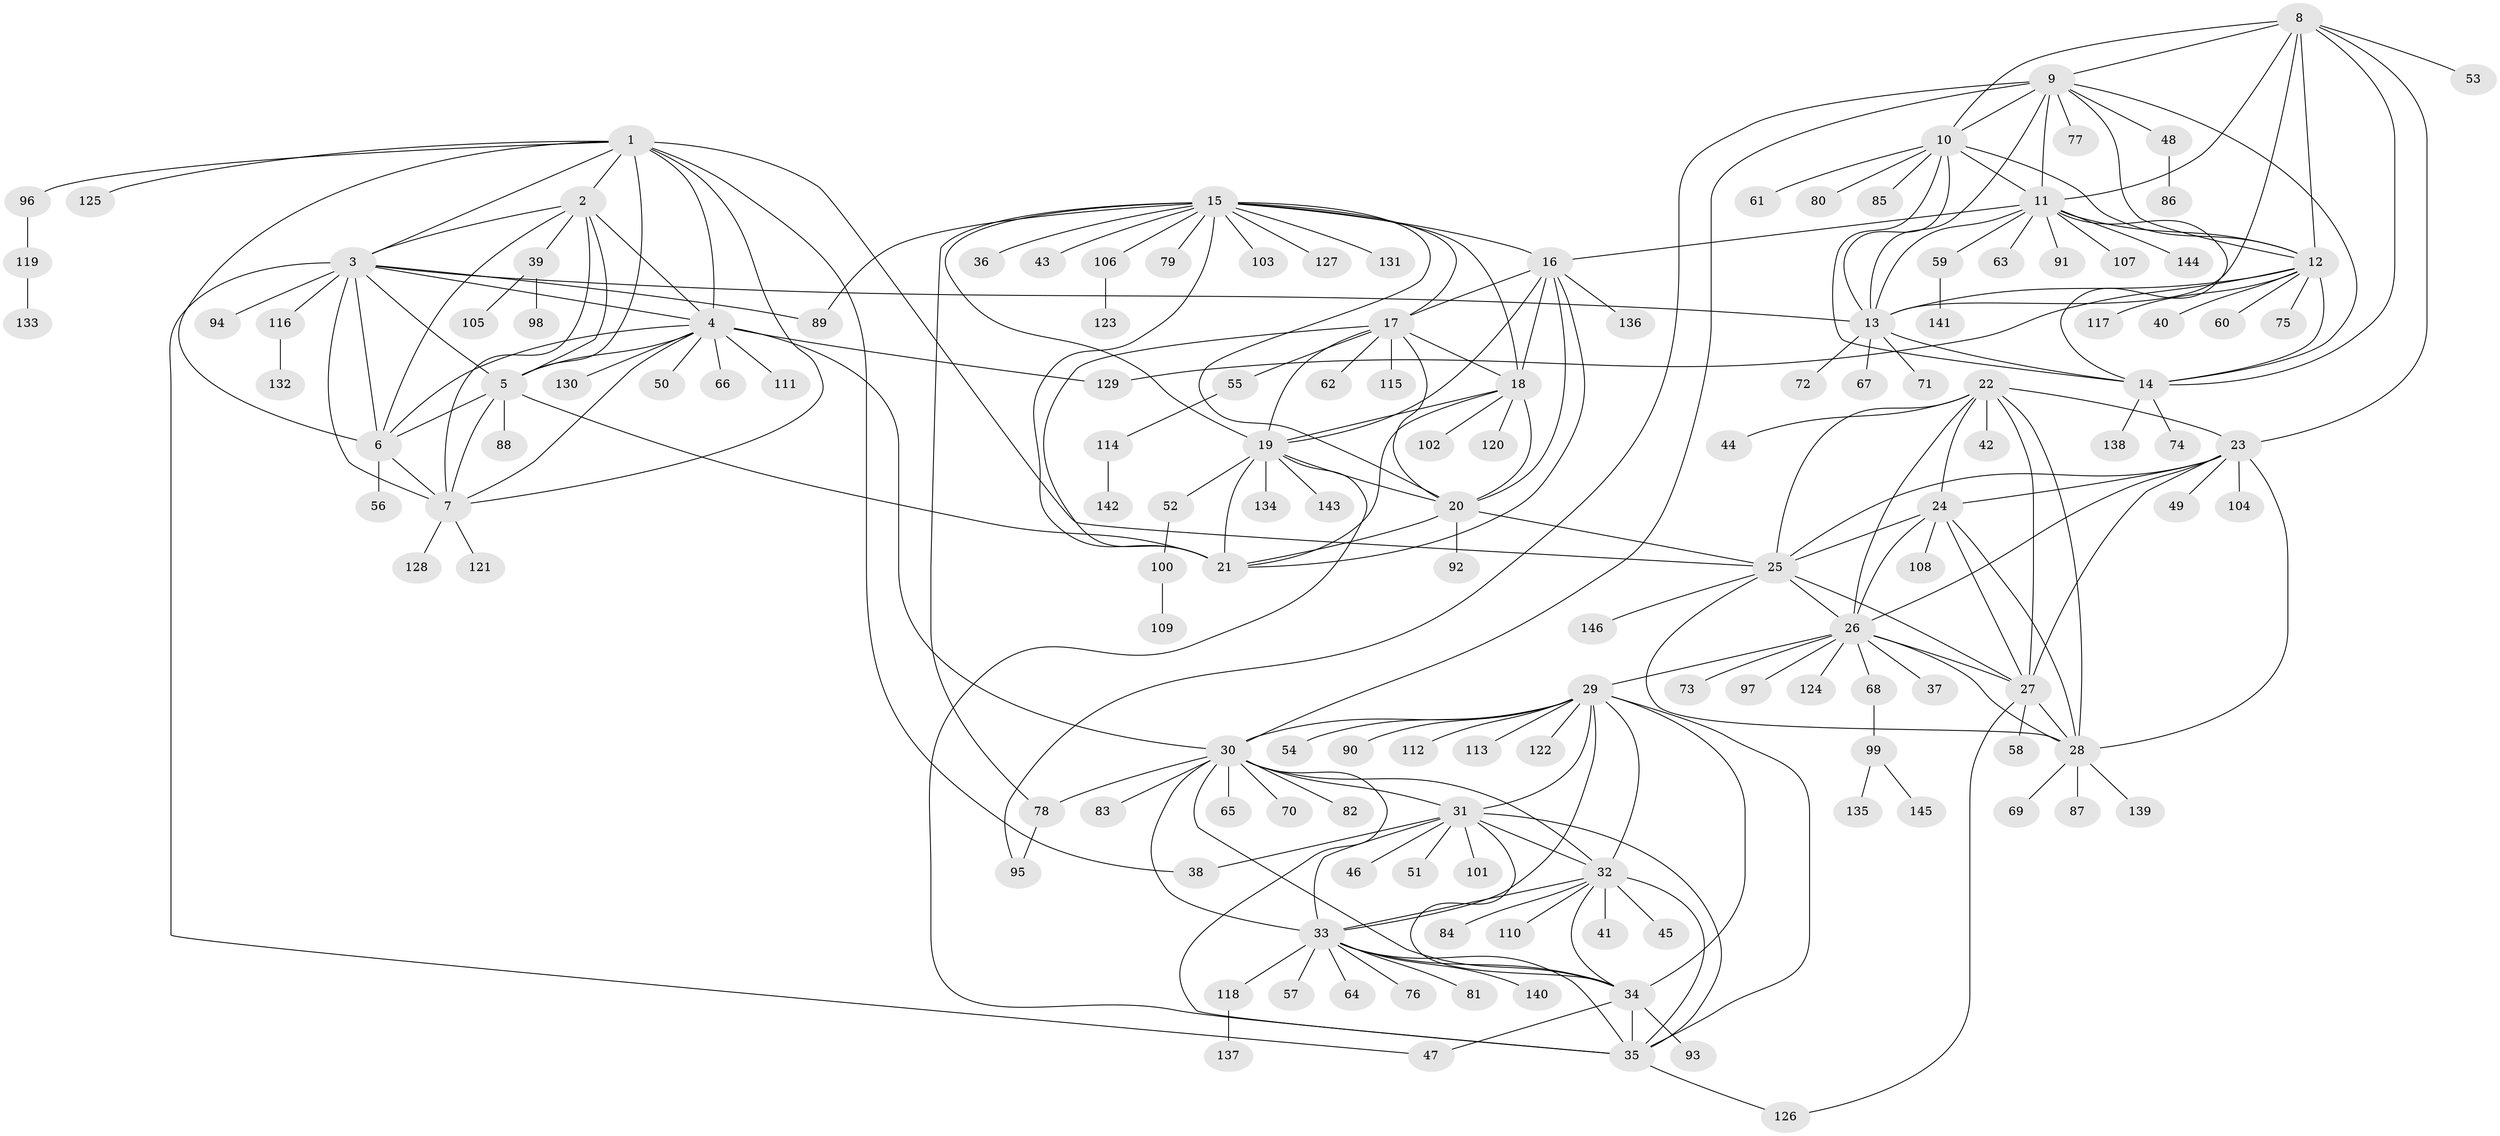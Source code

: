 // Generated by graph-tools (version 1.1) at 2025/15/03/09/25 04:15:53]
// undirected, 146 vertices, 233 edges
graph export_dot {
graph [start="1"]
  node [color=gray90,style=filled];
  1;
  2;
  3;
  4;
  5;
  6;
  7;
  8;
  9;
  10;
  11;
  12;
  13;
  14;
  15;
  16;
  17;
  18;
  19;
  20;
  21;
  22;
  23;
  24;
  25;
  26;
  27;
  28;
  29;
  30;
  31;
  32;
  33;
  34;
  35;
  36;
  37;
  38;
  39;
  40;
  41;
  42;
  43;
  44;
  45;
  46;
  47;
  48;
  49;
  50;
  51;
  52;
  53;
  54;
  55;
  56;
  57;
  58;
  59;
  60;
  61;
  62;
  63;
  64;
  65;
  66;
  67;
  68;
  69;
  70;
  71;
  72;
  73;
  74;
  75;
  76;
  77;
  78;
  79;
  80;
  81;
  82;
  83;
  84;
  85;
  86;
  87;
  88;
  89;
  90;
  91;
  92;
  93;
  94;
  95;
  96;
  97;
  98;
  99;
  100;
  101;
  102;
  103;
  104;
  105;
  106;
  107;
  108;
  109;
  110;
  111;
  112;
  113;
  114;
  115;
  116;
  117;
  118;
  119;
  120;
  121;
  122;
  123;
  124;
  125;
  126;
  127;
  128;
  129;
  130;
  131;
  132;
  133;
  134;
  135;
  136;
  137;
  138;
  139;
  140;
  141;
  142;
  143;
  144;
  145;
  146;
  1 -- 2;
  1 -- 3;
  1 -- 4;
  1 -- 5;
  1 -- 6;
  1 -- 7;
  1 -- 25;
  1 -- 38;
  1 -- 96;
  1 -- 125;
  2 -- 3;
  2 -- 4;
  2 -- 5;
  2 -- 6;
  2 -- 7;
  2 -- 39;
  3 -- 4;
  3 -- 5;
  3 -- 6;
  3 -- 7;
  3 -- 13;
  3 -- 47;
  3 -- 89;
  3 -- 94;
  3 -- 116;
  4 -- 5;
  4 -- 6;
  4 -- 7;
  4 -- 30;
  4 -- 50;
  4 -- 66;
  4 -- 111;
  4 -- 129;
  4 -- 130;
  5 -- 6;
  5 -- 7;
  5 -- 21;
  5 -- 88;
  6 -- 7;
  6 -- 56;
  7 -- 121;
  7 -- 128;
  8 -- 9;
  8 -- 10;
  8 -- 11;
  8 -- 12;
  8 -- 13;
  8 -- 14;
  8 -- 23;
  8 -- 53;
  9 -- 10;
  9 -- 11;
  9 -- 12;
  9 -- 13;
  9 -- 14;
  9 -- 30;
  9 -- 48;
  9 -- 77;
  9 -- 95;
  10 -- 11;
  10 -- 12;
  10 -- 13;
  10 -- 14;
  10 -- 61;
  10 -- 80;
  10 -- 85;
  11 -- 12;
  11 -- 13;
  11 -- 14;
  11 -- 16;
  11 -- 59;
  11 -- 63;
  11 -- 91;
  11 -- 107;
  11 -- 144;
  12 -- 13;
  12 -- 14;
  12 -- 40;
  12 -- 60;
  12 -- 75;
  12 -- 117;
  12 -- 129;
  13 -- 14;
  13 -- 67;
  13 -- 71;
  13 -- 72;
  14 -- 74;
  14 -- 138;
  15 -- 16;
  15 -- 17;
  15 -- 18;
  15 -- 19;
  15 -- 20;
  15 -- 21;
  15 -- 36;
  15 -- 43;
  15 -- 78;
  15 -- 79;
  15 -- 89;
  15 -- 103;
  15 -- 106;
  15 -- 127;
  15 -- 131;
  16 -- 17;
  16 -- 18;
  16 -- 19;
  16 -- 20;
  16 -- 21;
  16 -- 136;
  17 -- 18;
  17 -- 19;
  17 -- 20;
  17 -- 21;
  17 -- 55;
  17 -- 62;
  17 -- 115;
  18 -- 19;
  18 -- 20;
  18 -- 21;
  18 -- 102;
  18 -- 120;
  19 -- 20;
  19 -- 21;
  19 -- 35;
  19 -- 52;
  19 -- 134;
  19 -- 143;
  20 -- 21;
  20 -- 25;
  20 -- 92;
  22 -- 23;
  22 -- 24;
  22 -- 25;
  22 -- 26;
  22 -- 27;
  22 -- 28;
  22 -- 42;
  22 -- 44;
  23 -- 24;
  23 -- 25;
  23 -- 26;
  23 -- 27;
  23 -- 28;
  23 -- 49;
  23 -- 104;
  24 -- 25;
  24 -- 26;
  24 -- 27;
  24 -- 28;
  24 -- 108;
  25 -- 26;
  25 -- 27;
  25 -- 28;
  25 -- 146;
  26 -- 27;
  26 -- 28;
  26 -- 29;
  26 -- 37;
  26 -- 68;
  26 -- 73;
  26 -- 97;
  26 -- 124;
  27 -- 28;
  27 -- 58;
  27 -- 126;
  28 -- 69;
  28 -- 87;
  28 -- 139;
  29 -- 30;
  29 -- 31;
  29 -- 32;
  29 -- 33;
  29 -- 34;
  29 -- 35;
  29 -- 54;
  29 -- 90;
  29 -- 112;
  29 -- 113;
  29 -- 122;
  30 -- 31;
  30 -- 32;
  30 -- 33;
  30 -- 34;
  30 -- 35;
  30 -- 65;
  30 -- 70;
  30 -- 78;
  30 -- 82;
  30 -- 83;
  31 -- 32;
  31 -- 33;
  31 -- 34;
  31 -- 35;
  31 -- 38;
  31 -- 46;
  31 -- 51;
  31 -- 101;
  32 -- 33;
  32 -- 34;
  32 -- 35;
  32 -- 41;
  32 -- 45;
  32 -- 84;
  32 -- 110;
  33 -- 34;
  33 -- 35;
  33 -- 57;
  33 -- 64;
  33 -- 76;
  33 -- 81;
  33 -- 118;
  33 -- 140;
  34 -- 35;
  34 -- 47;
  34 -- 93;
  35 -- 126;
  39 -- 98;
  39 -- 105;
  48 -- 86;
  52 -- 100;
  55 -- 114;
  59 -- 141;
  68 -- 99;
  78 -- 95;
  96 -- 119;
  99 -- 135;
  99 -- 145;
  100 -- 109;
  106 -- 123;
  114 -- 142;
  116 -- 132;
  118 -- 137;
  119 -- 133;
}
